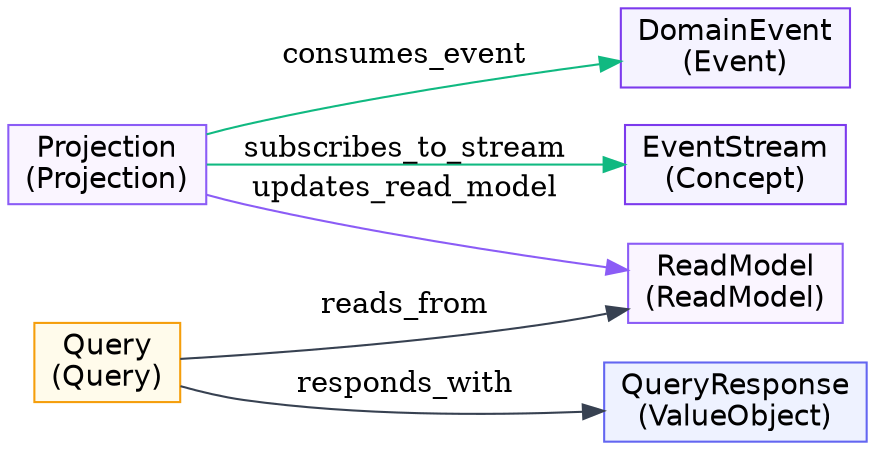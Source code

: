 digraph UL {
  rankdir=LR;
  node [shape=box, style=filled, fontname=Helvetica];

  "DomainEvent" [label="DomainEvent
(Event)", color="#7c3aed", fillcolor="#f5f3ff"];
  "EventStream" [label="EventStream
(Concept)", color="#7c3aed", fillcolor="#f5f3ff"];
  "Projection" [label="Projection
(Projection)", color="#8b5cf6", fillcolor="#faf5ff"];
  "Query" [label="Query
(Query)", color="#f59e0b", fillcolor="#fffbeb"];
  "QueryResponse" [label="QueryResponse
(ValueObject)", color="#6366f1", fillcolor="#eef2ff"];
  "ReadModel" [label="ReadModel
(ReadModel)", color="#8b5cf6", fillcolor="#faf5ff"];

  "Projection" -> "ReadModel" [label="updates_read_model", color="#8b5cf6", style="solid"];
  "Projection" -> "DomainEvent" [label="consumes_event", color="#10b981", style="solid"];
  "Projection" -> "EventStream" [label="subscribes_to_stream", color="#10b981", style="solid"];
  "Query" -> "ReadModel" [label="reads_from", color="#374151", style="solid"];
  "Query" -> "QueryResponse" [label="responds_with", color="#374151", style="solid"];
}
